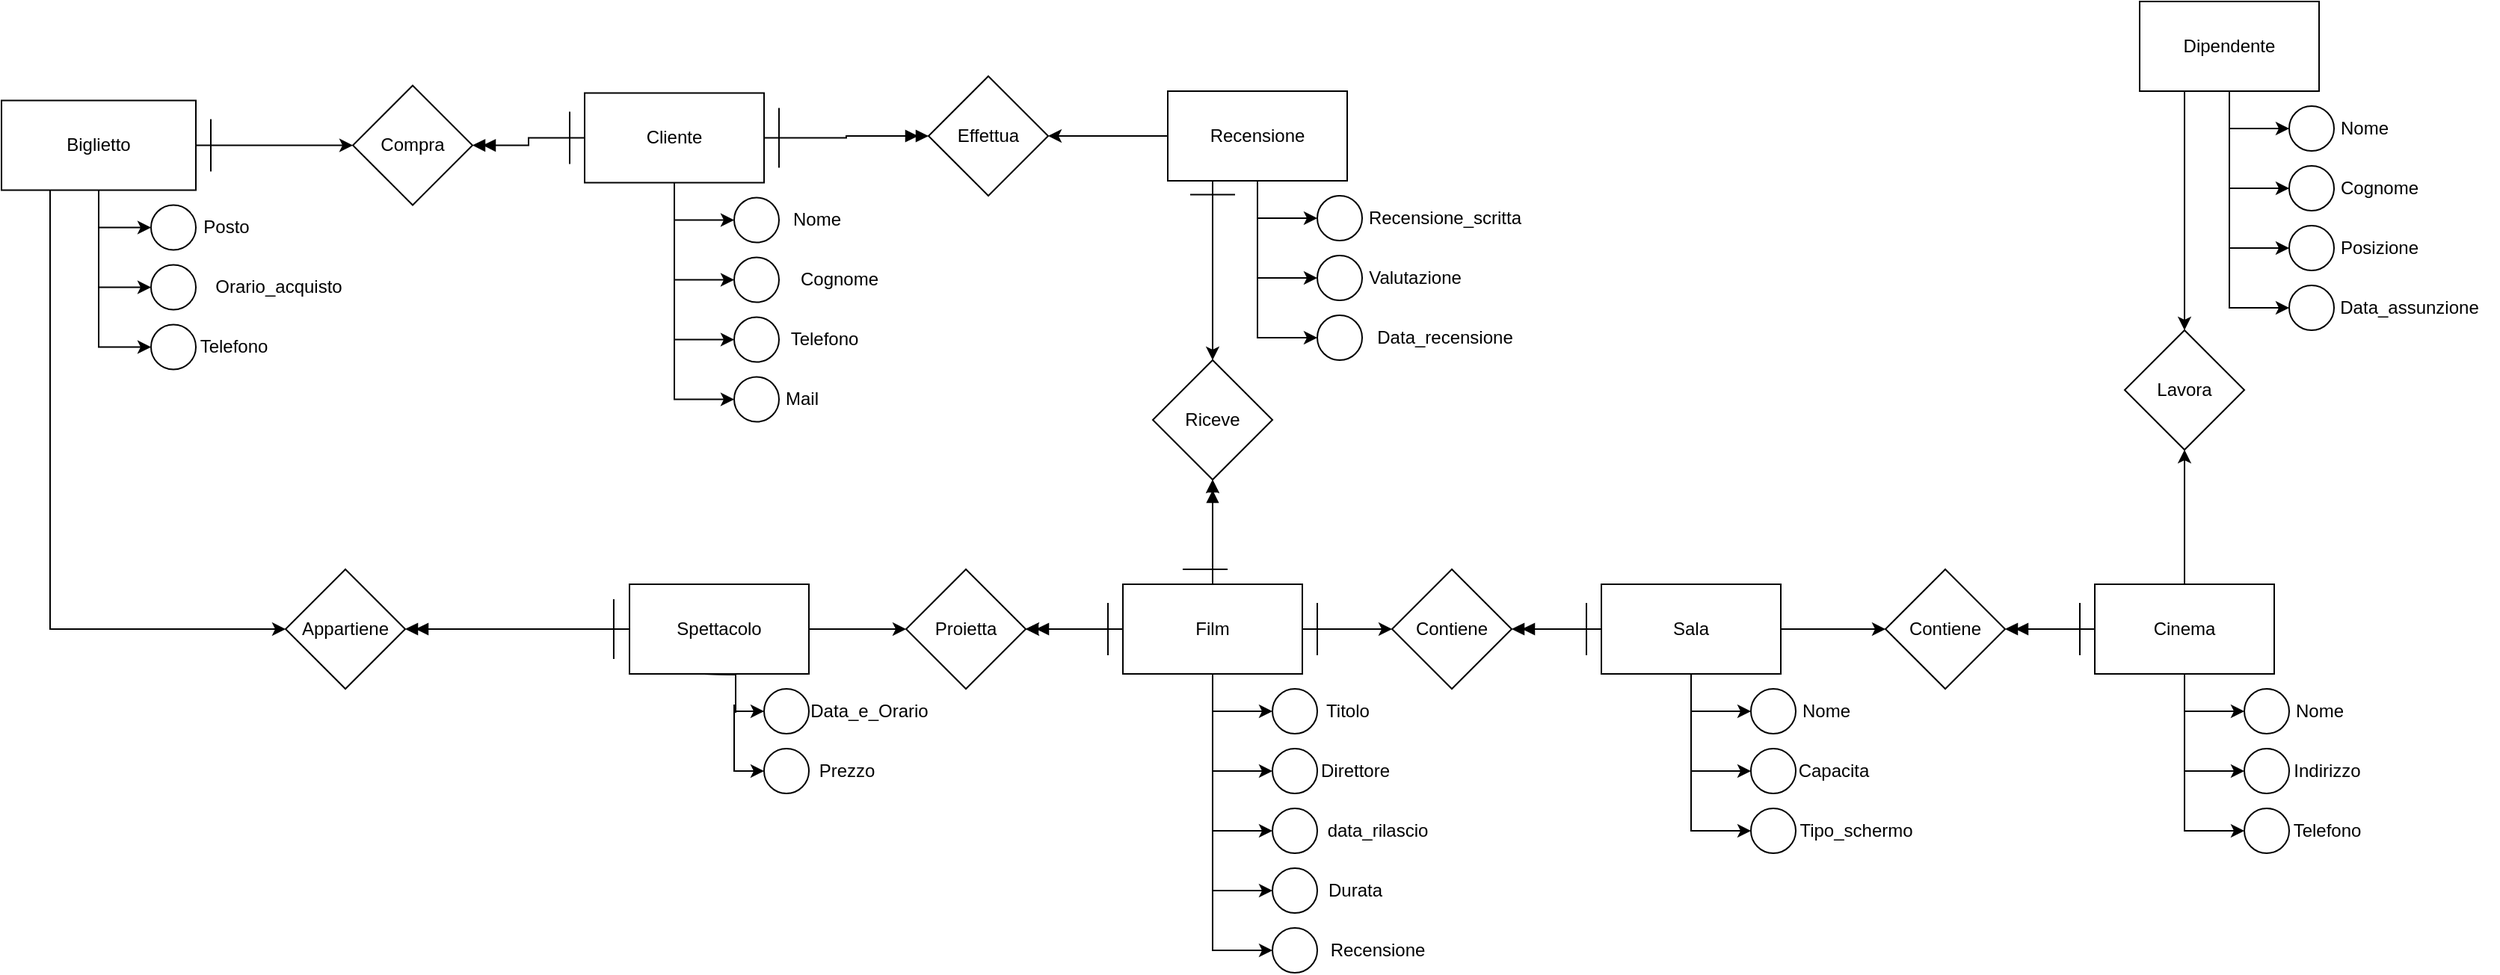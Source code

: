 <mxfile version="23.1.5" type="device">
  <diagram name="Pagina-1" id="qs9IEJ_5c-CDXSxvgZaS">
    <mxGraphModel dx="2736" dy="1144" grid="1" gridSize="10" guides="1" tooltips="1" connect="1" arrows="1" fold="1" page="1" pageScale="1" pageWidth="827" pageHeight="1169" math="0" shadow="0">
      <root>
        <mxCell id="0" />
        <mxCell id="1" parent="0" />
        <mxCell id="xzrZZuUmQxMVocIxDORd-5" style="edgeStyle=orthogonalEdgeStyle;rounded=0;orthogonalLoop=1;jettySize=auto;html=1;exitX=0.5;exitY=1;exitDx=0;exitDy=0;entryX=0;entryY=0.5;entryDx=0;entryDy=0;" parent="1" source="xzrZZuUmQxMVocIxDORd-1" target="xzrZZuUmQxMVocIxDORd-2" edge="1">
          <mxGeometry relative="1" as="geometry" />
        </mxCell>
        <mxCell id="xzrZZuUmQxMVocIxDORd-8" style="edgeStyle=orthogonalEdgeStyle;rounded=0;orthogonalLoop=1;jettySize=auto;html=1;exitX=0.5;exitY=1;exitDx=0;exitDy=0;entryX=0;entryY=0.5;entryDx=0;entryDy=0;" parent="1" source="xzrZZuUmQxMVocIxDORd-1" target="xzrZZuUmQxMVocIxDORd-7" edge="1">
          <mxGeometry relative="1" as="geometry" />
        </mxCell>
        <mxCell id="xzrZZuUmQxMVocIxDORd-10" style="edgeStyle=orthogonalEdgeStyle;rounded=0;orthogonalLoop=1;jettySize=auto;html=1;exitX=0.5;exitY=1;exitDx=0;exitDy=0;entryX=0;entryY=0.5;entryDx=0;entryDy=0;" parent="1" source="xzrZZuUmQxMVocIxDORd-1" target="xzrZZuUmQxMVocIxDORd-9" edge="1">
          <mxGeometry relative="1" as="geometry" />
        </mxCell>
        <mxCell id="xzrZZuUmQxMVocIxDORd-98" style="edgeStyle=orthogonalEdgeStyle;rounded=0;orthogonalLoop=1;jettySize=auto;html=1;exitX=0;exitY=0.5;exitDx=0;exitDy=0;entryX=1;entryY=0.5;entryDx=0;entryDy=0;endArrow=doubleBlock;endFill=1;" parent="1" source="xzrZZuUmQxMVocIxDORd-1" target="xzrZZuUmQxMVocIxDORd-97" edge="1">
          <mxGeometry relative="1" as="geometry" />
        </mxCell>
        <mxCell id="xzrZZuUmQxMVocIxDORd-141" style="edgeStyle=orthogonalEdgeStyle;rounded=0;orthogonalLoop=1;jettySize=auto;html=1;exitX=0.5;exitY=0;exitDx=0;exitDy=0;entryX=0.5;entryY=1;entryDx=0;entryDy=0;" parent="1" source="xzrZZuUmQxMVocIxDORd-1" target="xzrZZuUmQxMVocIxDORd-112" edge="1">
          <mxGeometry relative="1" as="geometry" />
        </mxCell>
        <mxCell id="xzrZZuUmQxMVocIxDORd-1" value="Cinema" style="rounded=0;whiteSpace=wrap;html=1;" parent="1" vertex="1">
          <mxGeometry x="670" y="470" width="120" height="60" as="geometry" />
        </mxCell>
        <mxCell id="xzrZZuUmQxMVocIxDORd-2" value="" style="ellipse;whiteSpace=wrap;html=1;aspect=fixed;" parent="1" vertex="1">
          <mxGeometry x="770" y="540" width="30" height="30" as="geometry" />
        </mxCell>
        <mxCell id="xzrZZuUmQxMVocIxDORd-6" value="Nome" style="text;html=1;align=center;verticalAlign=middle;resizable=0;points=[];autosize=1;strokeColor=none;fillColor=none;" parent="1" vertex="1">
          <mxGeometry x="790" y="540" width="60" height="30" as="geometry" />
        </mxCell>
        <mxCell id="xzrZZuUmQxMVocIxDORd-7" value="" style="ellipse;whiteSpace=wrap;html=1;aspect=fixed;" parent="1" vertex="1">
          <mxGeometry x="770" y="580" width="30" height="30" as="geometry" />
        </mxCell>
        <mxCell id="xzrZZuUmQxMVocIxDORd-9" value="" style="ellipse;whiteSpace=wrap;html=1;aspect=fixed;" parent="1" vertex="1">
          <mxGeometry x="770" y="620" width="30" height="30" as="geometry" />
        </mxCell>
        <mxCell id="xzrZZuUmQxMVocIxDORd-12" value="Indirizzo" style="text;html=1;align=center;verticalAlign=middle;resizable=0;points=[];autosize=1;strokeColor=none;fillColor=none;" parent="1" vertex="1">
          <mxGeometry x="790" y="580" width="70" height="30" as="geometry" />
        </mxCell>
        <mxCell id="xzrZZuUmQxMVocIxDORd-13" value="Telefono" style="text;html=1;align=center;verticalAlign=middle;resizable=0;points=[];autosize=1;strokeColor=none;fillColor=none;" parent="1" vertex="1">
          <mxGeometry x="790" y="620" width="70" height="30" as="geometry" />
        </mxCell>
        <mxCell id="xzrZZuUmQxMVocIxDORd-14" style="edgeStyle=orthogonalEdgeStyle;rounded=0;orthogonalLoop=1;jettySize=auto;html=1;exitX=0.5;exitY=1;exitDx=0;exitDy=0;entryX=0;entryY=0.5;entryDx=0;entryDy=0;" parent="1" source="xzrZZuUmQxMVocIxDORd-17" target="xzrZZuUmQxMVocIxDORd-18" edge="1">
          <mxGeometry relative="1" as="geometry" />
        </mxCell>
        <mxCell id="xzrZZuUmQxMVocIxDORd-15" style="edgeStyle=orthogonalEdgeStyle;rounded=0;orthogonalLoop=1;jettySize=auto;html=1;exitX=0.5;exitY=1;exitDx=0;exitDy=0;entryX=0;entryY=0.5;entryDx=0;entryDy=0;" parent="1" source="xzrZZuUmQxMVocIxDORd-17" target="xzrZZuUmQxMVocIxDORd-20" edge="1">
          <mxGeometry relative="1" as="geometry" />
        </mxCell>
        <mxCell id="xzrZZuUmQxMVocIxDORd-16" style="edgeStyle=orthogonalEdgeStyle;rounded=0;orthogonalLoop=1;jettySize=auto;html=1;exitX=0.5;exitY=1;exitDx=0;exitDy=0;entryX=0;entryY=0.5;entryDx=0;entryDy=0;" parent="1" source="xzrZZuUmQxMVocIxDORd-17" target="xzrZZuUmQxMVocIxDORd-21" edge="1">
          <mxGeometry relative="1" as="geometry" />
        </mxCell>
        <mxCell id="xzrZZuUmQxMVocIxDORd-99" style="edgeStyle=orthogonalEdgeStyle;rounded=0;orthogonalLoop=1;jettySize=auto;html=1;exitX=1;exitY=0.5;exitDx=0;exitDy=0;entryX=0;entryY=0.5;entryDx=0;entryDy=0;endArrow=classic;endFill=1;" parent="1" source="xzrZZuUmQxMVocIxDORd-17" target="xzrZZuUmQxMVocIxDORd-97" edge="1">
          <mxGeometry relative="1" as="geometry">
            <mxPoint x="512.5" y="500" as="targetPoint" />
          </mxGeometry>
        </mxCell>
        <mxCell id="xzrZZuUmQxMVocIxDORd-104" style="edgeStyle=orthogonalEdgeStyle;rounded=0;orthogonalLoop=1;jettySize=auto;html=1;exitX=0;exitY=0.5;exitDx=0;exitDy=0;entryX=1;entryY=0.5;entryDx=0;entryDy=0;endArrow=doubleBlock;endFill=1;" parent="1" source="xzrZZuUmQxMVocIxDORd-17" target="xzrZZuUmQxMVocIxDORd-103" edge="1">
          <mxGeometry relative="1" as="geometry" />
        </mxCell>
        <mxCell id="xzrZZuUmQxMVocIxDORd-17" value="Sala" style="rounded=0;whiteSpace=wrap;html=1;" parent="1" vertex="1">
          <mxGeometry x="340" y="470" width="120" height="60" as="geometry" />
        </mxCell>
        <mxCell id="xzrZZuUmQxMVocIxDORd-18" value="" style="ellipse;whiteSpace=wrap;html=1;aspect=fixed;" parent="1" vertex="1">
          <mxGeometry x="440" y="540" width="30" height="30" as="geometry" />
        </mxCell>
        <mxCell id="xzrZZuUmQxMVocIxDORd-19" value="Nome" style="text;html=1;align=center;verticalAlign=middle;resizable=0;points=[];autosize=1;strokeColor=none;fillColor=none;" parent="1" vertex="1">
          <mxGeometry x="460" y="540" width="60" height="30" as="geometry" />
        </mxCell>
        <mxCell id="xzrZZuUmQxMVocIxDORd-20" value="" style="ellipse;whiteSpace=wrap;html=1;aspect=fixed;" parent="1" vertex="1">
          <mxGeometry x="440" y="580" width="30" height="30" as="geometry" />
        </mxCell>
        <mxCell id="xzrZZuUmQxMVocIxDORd-21" value="" style="ellipse;whiteSpace=wrap;html=1;aspect=fixed;" parent="1" vertex="1">
          <mxGeometry x="440" y="620" width="30" height="30" as="geometry" />
        </mxCell>
        <mxCell id="xzrZZuUmQxMVocIxDORd-22" value="Capacita" style="text;html=1;align=center;verticalAlign=middle;resizable=0;points=[];autosize=1;strokeColor=none;fillColor=none;" parent="1" vertex="1">
          <mxGeometry x="460" y="580" width="70" height="30" as="geometry" />
        </mxCell>
        <mxCell id="xzrZZuUmQxMVocIxDORd-23" value="Tipo_schermo" style="text;html=1;align=center;verticalAlign=middle;resizable=0;points=[];autosize=1;strokeColor=none;fillColor=none;" parent="1" vertex="1">
          <mxGeometry x="460" y="620" width="100" height="30" as="geometry" />
        </mxCell>
        <mxCell id="xzrZZuUmQxMVocIxDORd-110" style="edgeStyle=orthogonalEdgeStyle;rounded=0;orthogonalLoop=1;jettySize=auto;html=1;exitX=1;exitY=0.5;exitDx=0;exitDy=0;entryX=0;entryY=0.5;entryDx=0;entryDy=0;endArrow=classic;endFill=1;" parent="1" source="xzrZZuUmQxMVocIxDORd-27" target="xzrZZuUmQxMVocIxDORd-108" edge="1">
          <mxGeometry relative="1" as="geometry" />
        </mxCell>
        <mxCell id="xzrZZuUmQxMVocIxDORd-164" style="edgeStyle=orthogonalEdgeStyle;rounded=0;orthogonalLoop=1;jettySize=auto;html=1;exitX=0;exitY=0.5;exitDx=0;exitDy=0;entryX=1;entryY=0.5;entryDx=0;entryDy=0;endArrow=doubleBlock;endFill=1;" parent="1" source="xzrZZuUmQxMVocIxDORd-27" target="xzrZZuUmQxMVocIxDORd-123" edge="1">
          <mxGeometry relative="1" as="geometry" />
        </mxCell>
        <mxCell id="xzrZZuUmQxMVocIxDORd-27" value="Spettacolo" style="rounded=0;whiteSpace=wrap;html=1;" parent="1" vertex="1">
          <mxGeometry x="-310" y="470" width="120" height="60" as="geometry" />
        </mxCell>
        <mxCell id="xzrZZuUmQxMVocIxDORd-34" style="edgeStyle=orthogonalEdgeStyle;rounded=0;orthogonalLoop=1;jettySize=auto;html=1;exitX=0.5;exitY=1;exitDx=0;exitDy=0;entryX=0;entryY=0.5;entryDx=0;entryDy=0;" parent="1" target="xzrZZuUmQxMVocIxDORd-38" edge="1">
          <mxGeometry relative="1" as="geometry">
            <mxPoint x="-260" y="530" as="sourcePoint" />
          </mxGeometry>
        </mxCell>
        <mxCell id="xzrZZuUmQxMVocIxDORd-35" style="edgeStyle=orthogonalEdgeStyle;rounded=0;orthogonalLoop=1;jettySize=auto;html=1;exitX=0.5;exitY=1;exitDx=0;exitDy=0;entryX=0;entryY=0.5;entryDx=0;entryDy=0;" parent="1" target="xzrZZuUmQxMVocIxDORd-40" edge="1">
          <mxGeometry relative="1" as="geometry">
            <mxPoint x="-260" y="530" as="sourcePoint" />
          </mxGeometry>
        </mxCell>
        <mxCell id="xzrZZuUmQxMVocIxDORd-105" style="edgeStyle=orthogonalEdgeStyle;rounded=0;orthogonalLoop=1;jettySize=auto;html=1;exitX=1;exitY=0.5;exitDx=0;exitDy=0;entryX=0;entryY=0.5;entryDx=0;entryDy=0;endArrow=classic;endFill=1;" parent="1" source="xzrZZuUmQxMVocIxDORd-37" target="xzrZZuUmQxMVocIxDORd-103" edge="1">
          <mxGeometry relative="1" as="geometry" />
        </mxCell>
        <mxCell id="xzrZZuUmQxMVocIxDORd-109" style="edgeStyle=orthogonalEdgeStyle;rounded=0;orthogonalLoop=1;jettySize=auto;html=1;exitX=0;exitY=0.5;exitDx=0;exitDy=0;entryX=1;entryY=0.5;entryDx=0;entryDy=0;endArrow=classic;endFill=1;" parent="1" source="xzrZZuUmQxMVocIxDORd-37" target="xzrZZuUmQxMVocIxDORd-108" edge="1">
          <mxGeometry relative="1" as="geometry" />
        </mxCell>
        <mxCell id="xzrZZuUmQxMVocIxDORd-158" style="edgeStyle=orthogonalEdgeStyle;rounded=0;orthogonalLoop=1;jettySize=auto;html=1;exitX=0.5;exitY=1;exitDx=0;exitDy=0;entryX=0;entryY=0.5;entryDx=0;entryDy=0;" parent="1" source="xzrZZuUmQxMVocIxDORd-37" target="xzrZZuUmQxMVocIxDORd-145" edge="1">
          <mxGeometry relative="1" as="geometry" />
        </mxCell>
        <mxCell id="xzrZZuUmQxMVocIxDORd-159" style="edgeStyle=orthogonalEdgeStyle;rounded=0;orthogonalLoop=1;jettySize=auto;html=1;exitX=0.5;exitY=1;exitDx=0;exitDy=0;entryX=0;entryY=0.5;entryDx=0;entryDy=0;" parent="1" source="xzrZZuUmQxMVocIxDORd-37" target="xzrZZuUmQxMVocIxDORd-147" edge="1">
          <mxGeometry relative="1" as="geometry" />
        </mxCell>
        <mxCell id="xzrZZuUmQxMVocIxDORd-160" style="edgeStyle=orthogonalEdgeStyle;rounded=0;orthogonalLoop=1;jettySize=auto;html=1;exitX=0.5;exitY=1;exitDx=0;exitDy=0;entryX=0;entryY=0.5;entryDx=0;entryDy=0;" parent="1" source="xzrZZuUmQxMVocIxDORd-37" target="xzrZZuUmQxMVocIxDORd-148" edge="1">
          <mxGeometry relative="1" as="geometry" />
        </mxCell>
        <mxCell id="xzrZZuUmQxMVocIxDORd-161" style="edgeStyle=orthogonalEdgeStyle;rounded=0;orthogonalLoop=1;jettySize=auto;html=1;exitX=0.5;exitY=1;exitDx=0;exitDy=0;entryX=0;entryY=0.5;entryDx=0;entryDy=0;" parent="1" source="xzrZZuUmQxMVocIxDORd-37" target="xzrZZuUmQxMVocIxDORd-151" edge="1">
          <mxGeometry relative="1" as="geometry" />
        </mxCell>
        <mxCell id="xzrZZuUmQxMVocIxDORd-162" style="edgeStyle=orthogonalEdgeStyle;rounded=0;orthogonalLoop=1;jettySize=auto;html=1;exitX=0.5;exitY=1;exitDx=0;exitDy=0;entryX=0;entryY=0.5;entryDx=0;entryDy=0;" parent="1" source="xzrZZuUmQxMVocIxDORd-37" target="xzrZZuUmQxMVocIxDORd-153" edge="1">
          <mxGeometry relative="1" as="geometry" />
        </mxCell>
        <mxCell id="xzrZZuUmQxMVocIxDORd-163" value="" style="edgeStyle=orthogonalEdgeStyle;rounded=0;orthogonalLoop=1;jettySize=auto;html=1;endArrow=doubleBlock;endFill=1;" parent="1" source="xzrZZuUmQxMVocIxDORd-37" target="xzrZZuUmQxMVocIxDORd-108" edge="1">
          <mxGeometry relative="1" as="geometry" />
        </mxCell>
        <mxCell id="xzrZZuUmQxMVocIxDORd-171" style="edgeStyle=orthogonalEdgeStyle;rounded=0;orthogonalLoop=1;jettySize=auto;html=1;exitX=0.5;exitY=0;exitDx=0;exitDy=0;entryX=0.5;entryY=1;entryDx=0;entryDy=0;" parent="1" source="xzrZZuUmQxMVocIxDORd-37" target="xzrZZuUmQxMVocIxDORd-133" edge="1">
          <mxGeometry relative="1" as="geometry" />
        </mxCell>
        <mxCell id="xzrZZuUmQxMVocIxDORd-176" value="" style="edgeStyle=orthogonalEdgeStyle;rounded=0;orthogonalLoop=1;jettySize=auto;html=1;endArrow=doubleBlock;endFill=1;" parent="1" source="xzrZZuUmQxMVocIxDORd-37" target="xzrZZuUmQxMVocIxDORd-133" edge="1">
          <mxGeometry relative="1" as="geometry" />
        </mxCell>
        <mxCell id="xzrZZuUmQxMVocIxDORd-37" value="Film" style="rounded=0;whiteSpace=wrap;html=1;" parent="1" vertex="1">
          <mxGeometry x="20" y="470" width="120" height="60" as="geometry" />
        </mxCell>
        <mxCell id="xzrZZuUmQxMVocIxDORd-38" value="" style="ellipse;whiteSpace=wrap;html=1;aspect=fixed;" parent="1" vertex="1">
          <mxGeometry x="-220" y="540" width="30" height="30" as="geometry" />
        </mxCell>
        <mxCell id="xzrZZuUmQxMVocIxDORd-39" value="Data_e_Orario" style="text;html=1;align=center;verticalAlign=middle;resizable=0;points=[];autosize=1;strokeColor=none;fillColor=none;" parent="1" vertex="1">
          <mxGeometry x="-200" y="540" width="100" height="30" as="geometry" />
        </mxCell>
        <mxCell id="xzrZZuUmQxMVocIxDORd-40" value="" style="ellipse;whiteSpace=wrap;html=1;aspect=fixed;" parent="1" vertex="1">
          <mxGeometry x="-220" y="580" width="30" height="30" as="geometry" />
        </mxCell>
        <mxCell id="xzrZZuUmQxMVocIxDORd-42" value="Prezzo" style="text;html=1;align=center;verticalAlign=middle;resizable=0;points=[];autosize=1;strokeColor=none;fillColor=none;" parent="1" vertex="1">
          <mxGeometry x="-195" y="580" width="60" height="30" as="geometry" />
        </mxCell>
        <mxCell id="xzrZZuUmQxMVocIxDORd-44" style="edgeStyle=orthogonalEdgeStyle;rounded=0;orthogonalLoop=1;jettySize=auto;html=1;exitX=0.5;exitY=1;exitDx=0;exitDy=0;entryX=0;entryY=0.5;entryDx=0;entryDy=0;" parent="1" source="xzrZZuUmQxMVocIxDORd-47" target="xzrZZuUmQxMVocIxDORd-48" edge="1">
          <mxGeometry relative="1" as="geometry" />
        </mxCell>
        <mxCell id="xzrZZuUmQxMVocIxDORd-45" style="edgeStyle=orthogonalEdgeStyle;rounded=0;orthogonalLoop=1;jettySize=auto;html=1;exitX=0.5;exitY=1;exitDx=0;exitDy=0;entryX=0;entryY=0.5;entryDx=0;entryDy=0;" parent="1" source="xzrZZuUmQxMVocIxDORd-47" target="xzrZZuUmQxMVocIxDORd-50" edge="1">
          <mxGeometry relative="1" as="geometry" />
        </mxCell>
        <mxCell id="xzrZZuUmQxMVocIxDORd-46" style="edgeStyle=orthogonalEdgeStyle;rounded=0;orthogonalLoop=1;jettySize=auto;html=1;exitX=0.5;exitY=1;exitDx=0;exitDy=0;entryX=0;entryY=0.5;entryDx=0;entryDy=0;" parent="1" source="xzrZZuUmQxMVocIxDORd-47" target="xzrZZuUmQxMVocIxDORd-51" edge="1">
          <mxGeometry relative="1" as="geometry" />
        </mxCell>
        <mxCell id="xzrZZuUmQxMVocIxDORd-73" style="edgeStyle=orthogonalEdgeStyle;rounded=0;orthogonalLoop=1;jettySize=auto;html=1;exitX=0.5;exitY=1;exitDx=0;exitDy=0;entryX=0;entryY=0.5;entryDx=0;entryDy=0;" parent="1" source="xzrZZuUmQxMVocIxDORd-47" target="xzrZZuUmQxMVocIxDORd-71" edge="1">
          <mxGeometry relative="1" as="geometry" />
        </mxCell>
        <mxCell id="xzrZZuUmQxMVocIxDORd-166" style="edgeStyle=orthogonalEdgeStyle;rounded=0;orthogonalLoop=1;jettySize=auto;html=1;exitX=0;exitY=0.5;exitDx=0;exitDy=0;entryX=1;entryY=0.5;entryDx=0;entryDy=0;endArrow=doubleBlock;endFill=1;" parent="1" source="xzrZZuUmQxMVocIxDORd-47" target="xzrZZuUmQxMVocIxDORd-116" edge="1">
          <mxGeometry relative="1" as="geometry" />
        </mxCell>
        <mxCell id="xzrZZuUmQxMVocIxDORd-169" style="edgeStyle=orthogonalEdgeStyle;rounded=0;orthogonalLoop=1;jettySize=auto;html=1;exitX=1;exitY=0.5;exitDx=0;exitDy=0;entryX=0;entryY=0.5;entryDx=0;entryDy=0;endArrow=doubleBlock;endFill=1;" parent="1" source="xzrZZuUmQxMVocIxDORd-47" target="xzrZZuUmQxMVocIxDORd-138" edge="1">
          <mxGeometry relative="1" as="geometry" />
        </mxCell>
        <mxCell id="xzrZZuUmQxMVocIxDORd-47" value="Cliente" style="rounded=0;whiteSpace=wrap;html=1;" parent="1" vertex="1">
          <mxGeometry x="-340" y="141.25" width="120" height="60" as="geometry" />
        </mxCell>
        <mxCell id="xzrZZuUmQxMVocIxDORd-48" value="" style="ellipse;whiteSpace=wrap;html=1;aspect=fixed;" parent="1" vertex="1">
          <mxGeometry x="-240" y="211.25" width="30" height="30" as="geometry" />
        </mxCell>
        <mxCell id="xzrZZuUmQxMVocIxDORd-49" value="Nome" style="text;html=1;align=center;verticalAlign=middle;resizable=0;points=[];autosize=1;strokeColor=none;fillColor=none;" parent="1" vertex="1">
          <mxGeometry x="-215" y="211.25" width="60" height="30" as="geometry" />
        </mxCell>
        <mxCell id="xzrZZuUmQxMVocIxDORd-50" value="" style="ellipse;whiteSpace=wrap;html=1;aspect=fixed;" parent="1" vertex="1">
          <mxGeometry x="-240" y="251.25" width="30" height="30" as="geometry" />
        </mxCell>
        <mxCell id="xzrZZuUmQxMVocIxDORd-51" value="" style="ellipse;whiteSpace=wrap;html=1;aspect=fixed;" parent="1" vertex="1">
          <mxGeometry x="-240" y="291.25" width="30" height="30" as="geometry" />
        </mxCell>
        <mxCell id="xzrZZuUmQxMVocIxDORd-52" value="Cognome" style="text;html=1;align=center;verticalAlign=middle;resizable=0;points=[];autosize=1;strokeColor=none;fillColor=none;" parent="1" vertex="1">
          <mxGeometry x="-210" y="251.25" width="80" height="30" as="geometry" />
        </mxCell>
        <mxCell id="xzrZZuUmQxMVocIxDORd-53" value="Telefono" style="text;html=1;align=center;verticalAlign=middle;resizable=0;points=[];autosize=1;strokeColor=none;fillColor=none;" parent="1" vertex="1">
          <mxGeometry x="-215" y="291.25" width="70" height="30" as="geometry" />
        </mxCell>
        <mxCell id="xzrZZuUmQxMVocIxDORd-54" style="edgeStyle=orthogonalEdgeStyle;rounded=0;orthogonalLoop=1;jettySize=auto;html=1;exitX=0.5;exitY=1;exitDx=0;exitDy=0;entryX=0;entryY=0.5;entryDx=0;entryDy=0;" parent="1" source="xzrZZuUmQxMVocIxDORd-57" target="xzrZZuUmQxMVocIxDORd-58" edge="1">
          <mxGeometry relative="1" as="geometry" />
        </mxCell>
        <mxCell id="xzrZZuUmQxMVocIxDORd-55" style="edgeStyle=orthogonalEdgeStyle;rounded=0;orthogonalLoop=1;jettySize=auto;html=1;exitX=0.5;exitY=1;exitDx=0;exitDy=0;entryX=0;entryY=0.5;entryDx=0;entryDy=0;" parent="1" source="xzrZZuUmQxMVocIxDORd-57" target="xzrZZuUmQxMVocIxDORd-60" edge="1">
          <mxGeometry relative="1" as="geometry" />
        </mxCell>
        <mxCell id="xzrZZuUmQxMVocIxDORd-56" style="edgeStyle=orthogonalEdgeStyle;rounded=0;orthogonalLoop=1;jettySize=auto;html=1;exitX=0.5;exitY=1;exitDx=0;exitDy=0;entryX=0;entryY=0.5;entryDx=0;entryDy=0;" parent="1" source="xzrZZuUmQxMVocIxDORd-57" target="xzrZZuUmQxMVocIxDORd-61" edge="1">
          <mxGeometry relative="1" as="geometry" />
        </mxCell>
        <mxCell id="xzrZZuUmQxMVocIxDORd-126" style="edgeStyle=orthogonalEdgeStyle;rounded=0;orthogonalLoop=1;jettySize=auto;html=1;exitX=0.25;exitY=1;exitDx=0;exitDy=0;entryX=0;entryY=0.5;entryDx=0;entryDy=0;" parent="1" source="xzrZZuUmQxMVocIxDORd-57" target="xzrZZuUmQxMVocIxDORd-123" edge="1">
          <mxGeometry relative="1" as="geometry" />
        </mxCell>
        <mxCell id="xzrZZuUmQxMVocIxDORd-167" style="edgeStyle=orthogonalEdgeStyle;rounded=0;orthogonalLoop=1;jettySize=auto;html=1;exitX=1;exitY=0.5;exitDx=0;exitDy=0;entryX=0;entryY=0.5;entryDx=0;entryDy=0;" parent="1" source="xzrZZuUmQxMVocIxDORd-57" target="xzrZZuUmQxMVocIxDORd-116" edge="1">
          <mxGeometry relative="1" as="geometry" />
        </mxCell>
        <mxCell id="xzrZZuUmQxMVocIxDORd-57" value="Biglietto" style="rounded=0;whiteSpace=wrap;html=1;" parent="1" vertex="1">
          <mxGeometry x="-730" y="146.25" width="130" height="60" as="geometry" />
        </mxCell>
        <mxCell id="xzrZZuUmQxMVocIxDORd-58" value="" style="ellipse;whiteSpace=wrap;html=1;aspect=fixed;" parent="1" vertex="1">
          <mxGeometry x="-630" y="216.25" width="30" height="30" as="geometry" />
        </mxCell>
        <mxCell id="xzrZZuUmQxMVocIxDORd-59" value="Posto" style="text;html=1;align=center;verticalAlign=middle;resizable=0;points=[];autosize=1;strokeColor=none;fillColor=none;" parent="1" vertex="1">
          <mxGeometry x="-605" y="216.25" width="50" height="30" as="geometry" />
        </mxCell>
        <mxCell id="xzrZZuUmQxMVocIxDORd-60" value="" style="ellipse;whiteSpace=wrap;html=1;aspect=fixed;" parent="1" vertex="1">
          <mxGeometry x="-630" y="256.25" width="30" height="30" as="geometry" />
        </mxCell>
        <mxCell id="xzrZZuUmQxMVocIxDORd-61" value="" style="ellipse;whiteSpace=wrap;html=1;aspect=fixed;" parent="1" vertex="1">
          <mxGeometry x="-630" y="296.25" width="30" height="30" as="geometry" />
        </mxCell>
        <mxCell id="xzrZZuUmQxMVocIxDORd-62" value="Orario_acquisto" style="text;html=1;align=center;verticalAlign=middle;resizable=0;points=[];autosize=1;strokeColor=none;fillColor=none;" parent="1" vertex="1">
          <mxGeometry x="-600" y="256.25" width="110" height="30" as="geometry" />
        </mxCell>
        <mxCell id="xzrZZuUmQxMVocIxDORd-63" value="Telefono" style="text;html=1;align=center;verticalAlign=middle;resizable=0;points=[];autosize=1;strokeColor=none;fillColor=none;" parent="1" vertex="1">
          <mxGeometry x="-610" y="296.25" width="70" height="30" as="geometry" />
        </mxCell>
        <mxCell id="xzrZZuUmQxMVocIxDORd-71" value="" style="ellipse;whiteSpace=wrap;html=1;aspect=fixed;" parent="1" vertex="1">
          <mxGeometry x="-240" y="331.25" width="30" height="30" as="geometry" />
        </mxCell>
        <mxCell id="xzrZZuUmQxMVocIxDORd-72" value="Mail" style="text;html=1;align=center;verticalAlign=middle;resizable=0;points=[];autosize=1;strokeColor=none;fillColor=none;" parent="1" vertex="1">
          <mxGeometry x="-220" y="331.25" width="50" height="30" as="geometry" />
        </mxCell>
        <mxCell id="xzrZZuUmQxMVocIxDORd-74" style="edgeStyle=orthogonalEdgeStyle;rounded=0;orthogonalLoop=1;jettySize=auto;html=1;exitX=0.5;exitY=1;exitDx=0;exitDy=0;entryX=0;entryY=0.5;entryDx=0;entryDy=0;" parent="1" source="xzrZZuUmQxMVocIxDORd-77" target="xzrZZuUmQxMVocIxDORd-78" edge="1">
          <mxGeometry relative="1" as="geometry" />
        </mxCell>
        <mxCell id="xzrZZuUmQxMVocIxDORd-75" style="edgeStyle=orthogonalEdgeStyle;rounded=0;orthogonalLoop=1;jettySize=auto;html=1;exitX=0.5;exitY=1;exitDx=0;exitDy=0;entryX=0;entryY=0.5;entryDx=0;entryDy=0;" parent="1" source="xzrZZuUmQxMVocIxDORd-77" target="xzrZZuUmQxMVocIxDORd-80" edge="1">
          <mxGeometry relative="1" as="geometry" />
        </mxCell>
        <mxCell id="xzrZZuUmQxMVocIxDORd-76" style="edgeStyle=orthogonalEdgeStyle;rounded=0;orthogonalLoop=1;jettySize=auto;html=1;exitX=0.5;exitY=1;exitDx=0;exitDy=0;entryX=0;entryY=0.5;entryDx=0;entryDy=0;" parent="1" source="xzrZZuUmQxMVocIxDORd-77" target="xzrZZuUmQxMVocIxDORd-81" edge="1">
          <mxGeometry relative="1" as="geometry" />
        </mxCell>
        <mxCell id="xzrZZuUmQxMVocIxDORd-170" style="edgeStyle=orthogonalEdgeStyle;rounded=0;orthogonalLoop=1;jettySize=auto;html=1;exitX=0.25;exitY=1;exitDx=0;exitDy=0;entryX=0.5;entryY=0;entryDx=0;entryDy=0;" parent="1" source="xzrZZuUmQxMVocIxDORd-77" target="xzrZZuUmQxMVocIxDORd-133" edge="1">
          <mxGeometry relative="1" as="geometry" />
        </mxCell>
        <mxCell id="xzrZZuUmQxMVocIxDORd-172" style="edgeStyle=orthogonalEdgeStyle;rounded=0;orthogonalLoop=1;jettySize=auto;html=1;exitX=0;exitY=0.5;exitDx=0;exitDy=0;entryX=1;entryY=0.5;entryDx=0;entryDy=0;" parent="1" source="xzrZZuUmQxMVocIxDORd-77" target="xzrZZuUmQxMVocIxDORd-138" edge="1">
          <mxGeometry relative="1" as="geometry" />
        </mxCell>
        <mxCell id="xzrZZuUmQxMVocIxDORd-77" value="Recensione" style="rounded=0;whiteSpace=wrap;html=1;" parent="1" vertex="1">
          <mxGeometry x="50" y="140" width="120" height="60" as="geometry" />
        </mxCell>
        <mxCell id="xzrZZuUmQxMVocIxDORd-78" value="" style="ellipse;whiteSpace=wrap;html=1;aspect=fixed;" parent="1" vertex="1">
          <mxGeometry x="150" y="210" width="30" height="30" as="geometry" />
        </mxCell>
        <mxCell id="xzrZZuUmQxMVocIxDORd-79" value="Recensione_scritta" style="text;html=1;align=center;verticalAlign=middle;resizable=0;points=[];autosize=1;strokeColor=none;fillColor=none;" parent="1" vertex="1">
          <mxGeometry x="170" y="210" width="130" height="30" as="geometry" />
        </mxCell>
        <mxCell id="xzrZZuUmQxMVocIxDORd-80" value="" style="ellipse;whiteSpace=wrap;html=1;aspect=fixed;" parent="1" vertex="1">
          <mxGeometry x="150" y="250" width="30" height="30" as="geometry" />
        </mxCell>
        <mxCell id="xzrZZuUmQxMVocIxDORd-81" value="" style="ellipse;whiteSpace=wrap;html=1;aspect=fixed;" parent="1" vertex="1">
          <mxGeometry x="150" y="290" width="30" height="30" as="geometry" />
        </mxCell>
        <mxCell id="xzrZZuUmQxMVocIxDORd-82" value="Valutazione" style="text;html=1;align=center;verticalAlign=middle;resizable=0;points=[];autosize=1;strokeColor=none;fillColor=none;" parent="1" vertex="1">
          <mxGeometry x="170" y="250" width="90" height="30" as="geometry" />
        </mxCell>
        <mxCell id="xzrZZuUmQxMVocIxDORd-83" value="Data_recensione" style="text;html=1;align=center;verticalAlign=middle;resizable=0;points=[];autosize=1;strokeColor=none;fillColor=none;" parent="1" vertex="1">
          <mxGeometry x="180" y="290" width="110" height="30" as="geometry" />
        </mxCell>
        <mxCell id="xzrZZuUmQxMVocIxDORd-84" style="edgeStyle=orthogonalEdgeStyle;rounded=0;orthogonalLoop=1;jettySize=auto;html=1;exitX=0.5;exitY=1;exitDx=0;exitDy=0;entryX=0;entryY=0.5;entryDx=0;entryDy=0;" parent="1" source="xzrZZuUmQxMVocIxDORd-88" target="xzrZZuUmQxMVocIxDORd-89" edge="1">
          <mxGeometry relative="1" as="geometry" />
        </mxCell>
        <mxCell id="xzrZZuUmQxMVocIxDORd-85" style="edgeStyle=orthogonalEdgeStyle;rounded=0;orthogonalLoop=1;jettySize=auto;html=1;exitX=0.5;exitY=1;exitDx=0;exitDy=0;entryX=0;entryY=0.5;entryDx=0;entryDy=0;" parent="1" source="xzrZZuUmQxMVocIxDORd-88" target="xzrZZuUmQxMVocIxDORd-91" edge="1">
          <mxGeometry relative="1" as="geometry" />
        </mxCell>
        <mxCell id="xzrZZuUmQxMVocIxDORd-86" style="edgeStyle=orthogonalEdgeStyle;rounded=0;orthogonalLoop=1;jettySize=auto;html=1;exitX=0.5;exitY=1;exitDx=0;exitDy=0;entryX=0;entryY=0.5;entryDx=0;entryDy=0;" parent="1" source="xzrZZuUmQxMVocIxDORd-88" target="xzrZZuUmQxMVocIxDORd-92" edge="1">
          <mxGeometry relative="1" as="geometry" />
        </mxCell>
        <mxCell id="xzrZZuUmQxMVocIxDORd-87" style="edgeStyle=orthogonalEdgeStyle;rounded=0;orthogonalLoop=1;jettySize=auto;html=1;exitX=0.5;exitY=1;exitDx=0;exitDy=0;entryX=0;entryY=0.5;entryDx=0;entryDy=0;" parent="1" source="xzrZZuUmQxMVocIxDORd-88" target="xzrZZuUmQxMVocIxDORd-95" edge="1">
          <mxGeometry relative="1" as="geometry" />
        </mxCell>
        <mxCell id="xzrZZuUmQxMVocIxDORd-143" style="edgeStyle=orthogonalEdgeStyle;rounded=0;orthogonalLoop=1;jettySize=auto;html=1;exitX=0.25;exitY=1;exitDx=0;exitDy=0;entryX=0.5;entryY=0;entryDx=0;entryDy=0;" parent="1" source="xzrZZuUmQxMVocIxDORd-88" target="xzrZZuUmQxMVocIxDORd-112" edge="1">
          <mxGeometry relative="1" as="geometry" />
        </mxCell>
        <mxCell id="xzrZZuUmQxMVocIxDORd-88" value="Dipendente" style="rounded=0;whiteSpace=wrap;html=1;" parent="1" vertex="1">
          <mxGeometry x="700" y="80" width="120" height="60" as="geometry" />
        </mxCell>
        <mxCell id="xzrZZuUmQxMVocIxDORd-89" value="" style="ellipse;whiteSpace=wrap;html=1;aspect=fixed;" parent="1" vertex="1">
          <mxGeometry x="800" y="150" width="30" height="30" as="geometry" />
        </mxCell>
        <mxCell id="xzrZZuUmQxMVocIxDORd-90" value="Nome" style="text;html=1;align=center;verticalAlign=middle;resizable=0;points=[];autosize=1;strokeColor=none;fillColor=none;" parent="1" vertex="1">
          <mxGeometry x="820" y="150" width="60" height="30" as="geometry" />
        </mxCell>
        <mxCell id="xzrZZuUmQxMVocIxDORd-91" value="" style="ellipse;whiteSpace=wrap;html=1;aspect=fixed;" parent="1" vertex="1">
          <mxGeometry x="800" y="190" width="30" height="30" as="geometry" />
        </mxCell>
        <mxCell id="xzrZZuUmQxMVocIxDORd-92" value="" style="ellipse;whiteSpace=wrap;html=1;aspect=fixed;" parent="1" vertex="1">
          <mxGeometry x="800" y="230" width="30" height="30" as="geometry" />
        </mxCell>
        <mxCell id="xzrZZuUmQxMVocIxDORd-93" value="Cognome" style="text;html=1;align=center;verticalAlign=middle;resizable=0;points=[];autosize=1;strokeColor=none;fillColor=none;" parent="1" vertex="1">
          <mxGeometry x="820" y="190" width="80" height="30" as="geometry" />
        </mxCell>
        <mxCell id="xzrZZuUmQxMVocIxDORd-94" value="Posizione" style="text;html=1;align=center;verticalAlign=middle;resizable=0;points=[];autosize=1;strokeColor=none;fillColor=none;" parent="1" vertex="1">
          <mxGeometry x="820" y="230" width="80" height="30" as="geometry" />
        </mxCell>
        <mxCell id="xzrZZuUmQxMVocIxDORd-95" value="" style="ellipse;whiteSpace=wrap;html=1;aspect=fixed;" parent="1" vertex="1">
          <mxGeometry x="800" y="270" width="30" height="30" as="geometry" />
        </mxCell>
        <mxCell id="xzrZZuUmQxMVocIxDORd-96" value="Data_assunzione" style="text;html=1;align=center;verticalAlign=middle;resizable=0;points=[];autosize=1;strokeColor=none;fillColor=none;" parent="1" vertex="1">
          <mxGeometry x="820" y="270" width="120" height="30" as="geometry" />
        </mxCell>
        <mxCell id="xzrZZuUmQxMVocIxDORd-97" value="Contiene" style="rhombus;whiteSpace=wrap;html=1;" parent="1" vertex="1">
          <mxGeometry x="530" y="460" width="80" height="80" as="geometry" />
        </mxCell>
        <mxCell id="xzrZZuUmQxMVocIxDORd-100" value="" style="endArrow=none;html=1;rounded=0;" parent="1" edge="1">
          <mxGeometry width="50" height="50" relative="1" as="geometry">
            <mxPoint x="-350" y="188.75" as="sourcePoint" />
            <mxPoint x="-350" y="153.75" as="targetPoint" />
          </mxGeometry>
        </mxCell>
        <mxCell id="xzrZZuUmQxMVocIxDORd-101" value="" style="endArrow=none;html=1;rounded=0;" parent="1" edge="1">
          <mxGeometry width="50" height="50" relative="1" as="geometry">
            <mxPoint x="95" y="209.26" as="sourcePoint" />
            <mxPoint x="65" y="209.26" as="targetPoint" />
          </mxGeometry>
        </mxCell>
        <mxCell id="xzrZZuUmQxMVocIxDORd-103" value="Contiene" style="rhombus;whiteSpace=wrap;html=1;" parent="1" vertex="1">
          <mxGeometry x="200" y="460" width="80" height="80" as="geometry" />
        </mxCell>
        <mxCell id="xzrZZuUmQxMVocIxDORd-106" value="" style="endArrow=none;html=1;rounded=0;" parent="1" edge="1">
          <mxGeometry width="50" height="50" relative="1" as="geometry">
            <mxPoint x="330" y="517.5" as="sourcePoint" />
            <mxPoint x="330" y="482.5" as="targetPoint" />
          </mxGeometry>
        </mxCell>
        <mxCell id="xzrZZuUmQxMVocIxDORd-107" value="" style="endArrow=none;html=1;rounded=0;" parent="1" edge="1">
          <mxGeometry width="50" height="50" relative="1" as="geometry">
            <mxPoint x="150" y="517.5" as="sourcePoint" />
            <mxPoint x="150" y="482.5" as="targetPoint" />
          </mxGeometry>
        </mxCell>
        <mxCell id="xzrZZuUmQxMVocIxDORd-108" value="Proietta" style="rhombus;whiteSpace=wrap;html=1;" parent="1" vertex="1">
          <mxGeometry x="-125" y="460" width="80" height="80" as="geometry" />
        </mxCell>
        <mxCell id="xzrZZuUmQxMVocIxDORd-111" value="" style="endArrow=none;html=1;rounded=0;" parent="1" edge="1">
          <mxGeometry width="50" height="50" relative="1" as="geometry">
            <mxPoint x="10" y="517.5" as="sourcePoint" />
            <mxPoint x="10" y="482.5" as="targetPoint" />
          </mxGeometry>
        </mxCell>
        <mxCell id="xzrZZuUmQxMVocIxDORd-112" value="Lavora" style="rhombus;whiteSpace=wrap;html=1;" parent="1" vertex="1">
          <mxGeometry x="690" y="300" width="80" height="80" as="geometry" />
        </mxCell>
        <mxCell id="xzrZZuUmQxMVocIxDORd-116" value="Compra" style="rhombus;whiteSpace=wrap;html=1;" parent="1" vertex="1">
          <mxGeometry x="-495" y="136.25" width="80" height="80" as="geometry" />
        </mxCell>
        <mxCell id="xzrZZuUmQxMVocIxDORd-123" value="Appartiene" style="rhombus;whiteSpace=wrap;html=1;" parent="1" vertex="1">
          <mxGeometry x="-540" y="460" width="80" height="80" as="geometry" />
        </mxCell>
        <mxCell id="xzrZZuUmQxMVocIxDORd-132" value="" style="endArrow=none;html=1;rounded=0;" parent="1" edge="1">
          <mxGeometry width="50" height="50" relative="1" as="geometry">
            <mxPoint x="-590" y="193.75" as="sourcePoint" />
            <mxPoint x="-590" y="158.75" as="targetPoint" />
          </mxGeometry>
        </mxCell>
        <mxCell id="xzrZZuUmQxMVocIxDORd-133" value="Riceve" style="rhombus;whiteSpace=wrap;html=1;" parent="1" vertex="1">
          <mxGeometry x="40" y="320" width="80" height="80" as="geometry" />
        </mxCell>
        <mxCell id="xzrZZuUmQxMVocIxDORd-135" value="" style="endArrow=none;html=1;rounded=0;" parent="1" edge="1">
          <mxGeometry width="50" height="50" relative="1" as="geometry">
            <mxPoint x="60" y="460" as="sourcePoint" />
            <mxPoint x="90" y="460" as="targetPoint" />
          </mxGeometry>
        </mxCell>
        <mxCell id="xzrZZuUmQxMVocIxDORd-138" value="Effettua" style="rhombus;whiteSpace=wrap;html=1;" parent="1" vertex="1">
          <mxGeometry x="-110" y="130" width="80" height="80" as="geometry" />
        </mxCell>
        <mxCell id="xzrZZuUmQxMVocIxDORd-144" value="" style="endArrow=none;html=1;rounded=0;" parent="1" edge="1">
          <mxGeometry width="50" height="50" relative="1" as="geometry">
            <mxPoint x="660" y="517.5" as="sourcePoint" />
            <mxPoint x="660" y="482.5" as="targetPoint" />
          </mxGeometry>
        </mxCell>
        <mxCell id="xzrZZuUmQxMVocIxDORd-145" value="" style="ellipse;whiteSpace=wrap;html=1;aspect=fixed;" parent="1" vertex="1">
          <mxGeometry x="120" y="540" width="30" height="30" as="geometry" />
        </mxCell>
        <mxCell id="xzrZZuUmQxMVocIxDORd-146" value="Titolo" style="text;html=1;align=center;verticalAlign=middle;resizable=0;points=[];autosize=1;strokeColor=none;fillColor=none;" parent="1" vertex="1">
          <mxGeometry x="145" y="540" width="50" height="30" as="geometry" />
        </mxCell>
        <mxCell id="xzrZZuUmQxMVocIxDORd-147" value="" style="ellipse;whiteSpace=wrap;html=1;aspect=fixed;" parent="1" vertex="1">
          <mxGeometry x="120" y="580" width="30" height="30" as="geometry" />
        </mxCell>
        <mxCell id="xzrZZuUmQxMVocIxDORd-148" value="" style="ellipse;whiteSpace=wrap;html=1;aspect=fixed;" parent="1" vertex="1">
          <mxGeometry x="120" y="620" width="30" height="30" as="geometry" />
        </mxCell>
        <mxCell id="xzrZZuUmQxMVocIxDORd-149" value="Direttore" style="text;html=1;align=center;verticalAlign=middle;resizable=0;points=[];autosize=1;strokeColor=none;fillColor=none;" parent="1" vertex="1">
          <mxGeometry x="140" y="580" width="70" height="30" as="geometry" />
        </mxCell>
        <mxCell id="xzrZZuUmQxMVocIxDORd-150" value="data_rilascio" style="text;html=1;align=center;verticalAlign=middle;resizable=0;points=[];autosize=1;strokeColor=none;fillColor=none;" parent="1" vertex="1">
          <mxGeometry x="145" y="620" width="90" height="30" as="geometry" />
        </mxCell>
        <mxCell id="xzrZZuUmQxMVocIxDORd-151" value="" style="ellipse;whiteSpace=wrap;html=1;aspect=fixed;" parent="1" vertex="1">
          <mxGeometry x="120" y="660" width="30" height="30" as="geometry" />
        </mxCell>
        <mxCell id="xzrZZuUmQxMVocIxDORd-152" value="Durata" style="text;html=1;align=center;verticalAlign=middle;resizable=0;points=[];autosize=1;strokeColor=none;fillColor=none;" parent="1" vertex="1">
          <mxGeometry x="145" y="660" width="60" height="30" as="geometry" />
        </mxCell>
        <mxCell id="xzrZZuUmQxMVocIxDORd-153" value="" style="ellipse;whiteSpace=wrap;html=1;aspect=fixed;" parent="1" vertex="1">
          <mxGeometry x="120" y="700" width="30" height="30" as="geometry" />
        </mxCell>
        <mxCell id="xzrZZuUmQxMVocIxDORd-154" value="Recensione" style="text;html=1;align=center;verticalAlign=middle;resizable=0;points=[];autosize=1;strokeColor=none;fillColor=none;" parent="1" vertex="1">
          <mxGeometry x="145" y="700" width="90" height="30" as="geometry" />
        </mxCell>
        <mxCell id="xzrZZuUmQxMVocIxDORd-173" value="" style="endArrow=none;html=1;rounded=0;" parent="1" edge="1">
          <mxGeometry width="50" height="50" relative="1" as="geometry">
            <mxPoint x="-320.53" y="520" as="sourcePoint" />
            <mxPoint x="-320.53" y="480" as="targetPoint" />
          </mxGeometry>
        </mxCell>
        <mxCell id="xzrZZuUmQxMVocIxDORd-174" value="" style="endArrow=none;html=1;rounded=0;" parent="1" edge="1">
          <mxGeometry width="50" height="50" relative="1" as="geometry">
            <mxPoint x="-210" y="191.25" as="sourcePoint" />
            <mxPoint x="-210" y="151.25" as="targetPoint" />
          </mxGeometry>
        </mxCell>
      </root>
    </mxGraphModel>
  </diagram>
</mxfile>
